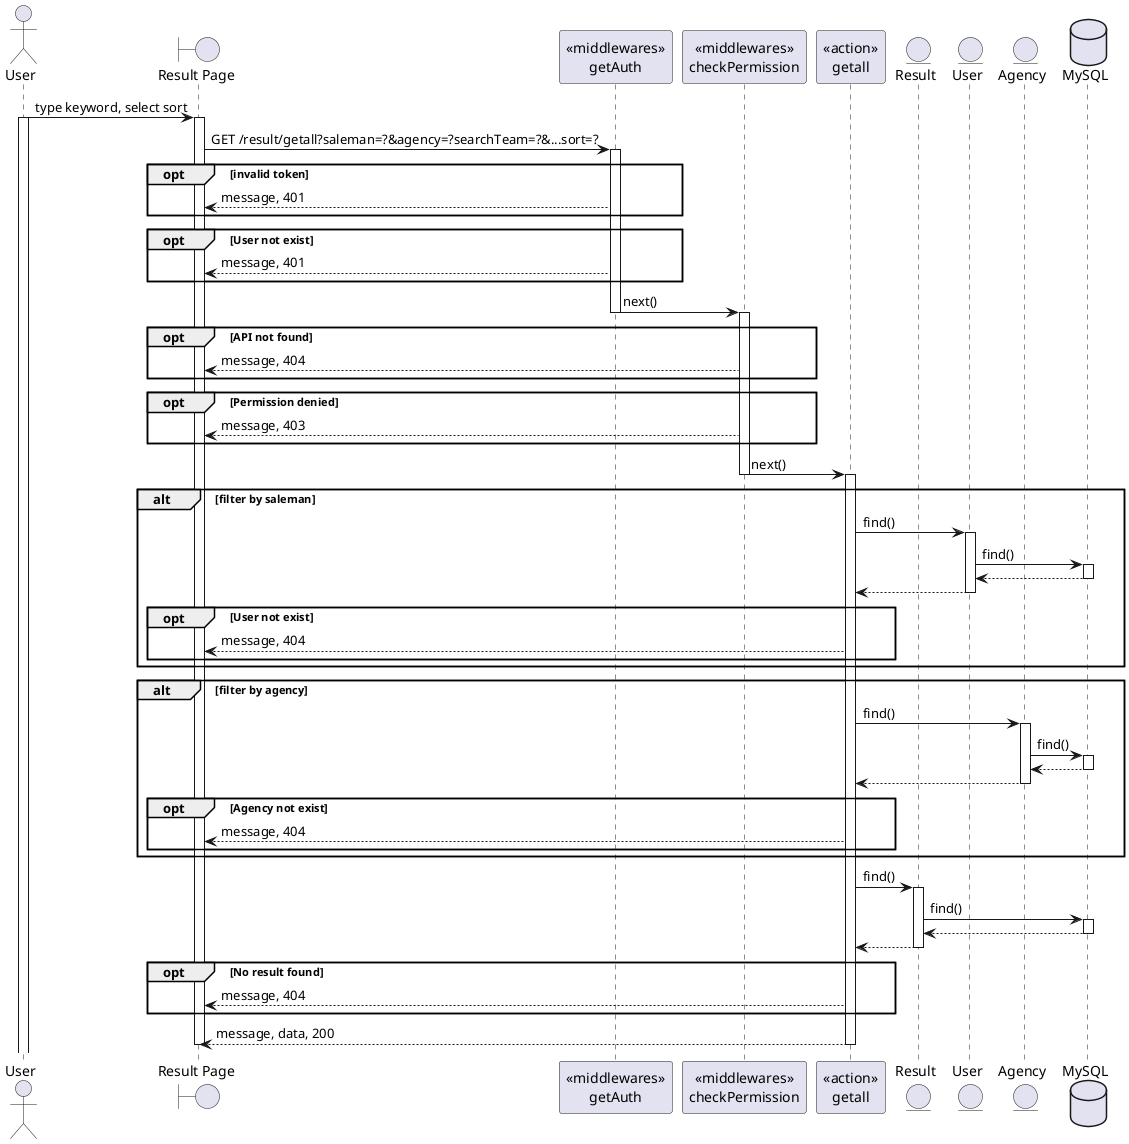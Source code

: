 @startuml
actor User
boundary "Result Page" as Client
participant "<<middlewares>>\ngetAuth" as mid1
participant "<<middlewares>>\ncheckPermission" as mid2
participant "<<action>>\ngetall" as Controller
entity "Result" as Model1
entity "User" as Model2
entity "Agency" as Model3
database "MySQL" as DB

User -> Client: type keyword, select sort
activate User
activate Client
Client -> mid1: GET /result/getall?saleman=?&agency=?searchTeam=?&...sort=?
activate mid1
opt invalid token
    mid1 --> Client: message, 401
end
opt User not exist
    mid1 --> Client: message, 401
end
mid1 -> mid2: next()
deactivate mid1
activate mid2
opt API not found
    mid2 --> Client: message, 404
end
opt Permission denied
    mid2 --> Client: message, 403
end
mid2 -> Controller: next()
deactivate mid2
activate Controller
alt filter by saleman
    Controller -> Model2: find()
    activate Model2
    Model2 -> DB: find()
    activate DB
    DB --> Model2
    deactivate DB
    Model2 --> Controller
    deactivate Model2
    opt User not exist
        Controller --> Client: message, 404
    end
end
alt filter by agency
    Controller -> Model3: find()
    activate Model3
    Model3 -> DB: find()
    activate DB
    DB --> Model3
    deactivate DB
    Model3 --> Controller
    deactivate Model3
    opt Agency not exist
        Controller --> Client: message, 404
    end
end
Controller -> Model1: find()
activate Model1
Model1 -> DB: find()
activate DB
DB --> Model1
deactivate DB
Model1 --> Controller
deactivate Model1
opt No result found
    Controller --> Client: message, 404
end
Controller --> Client: message, data, 200
deactivate Controller







deactivate Client

@enduml
